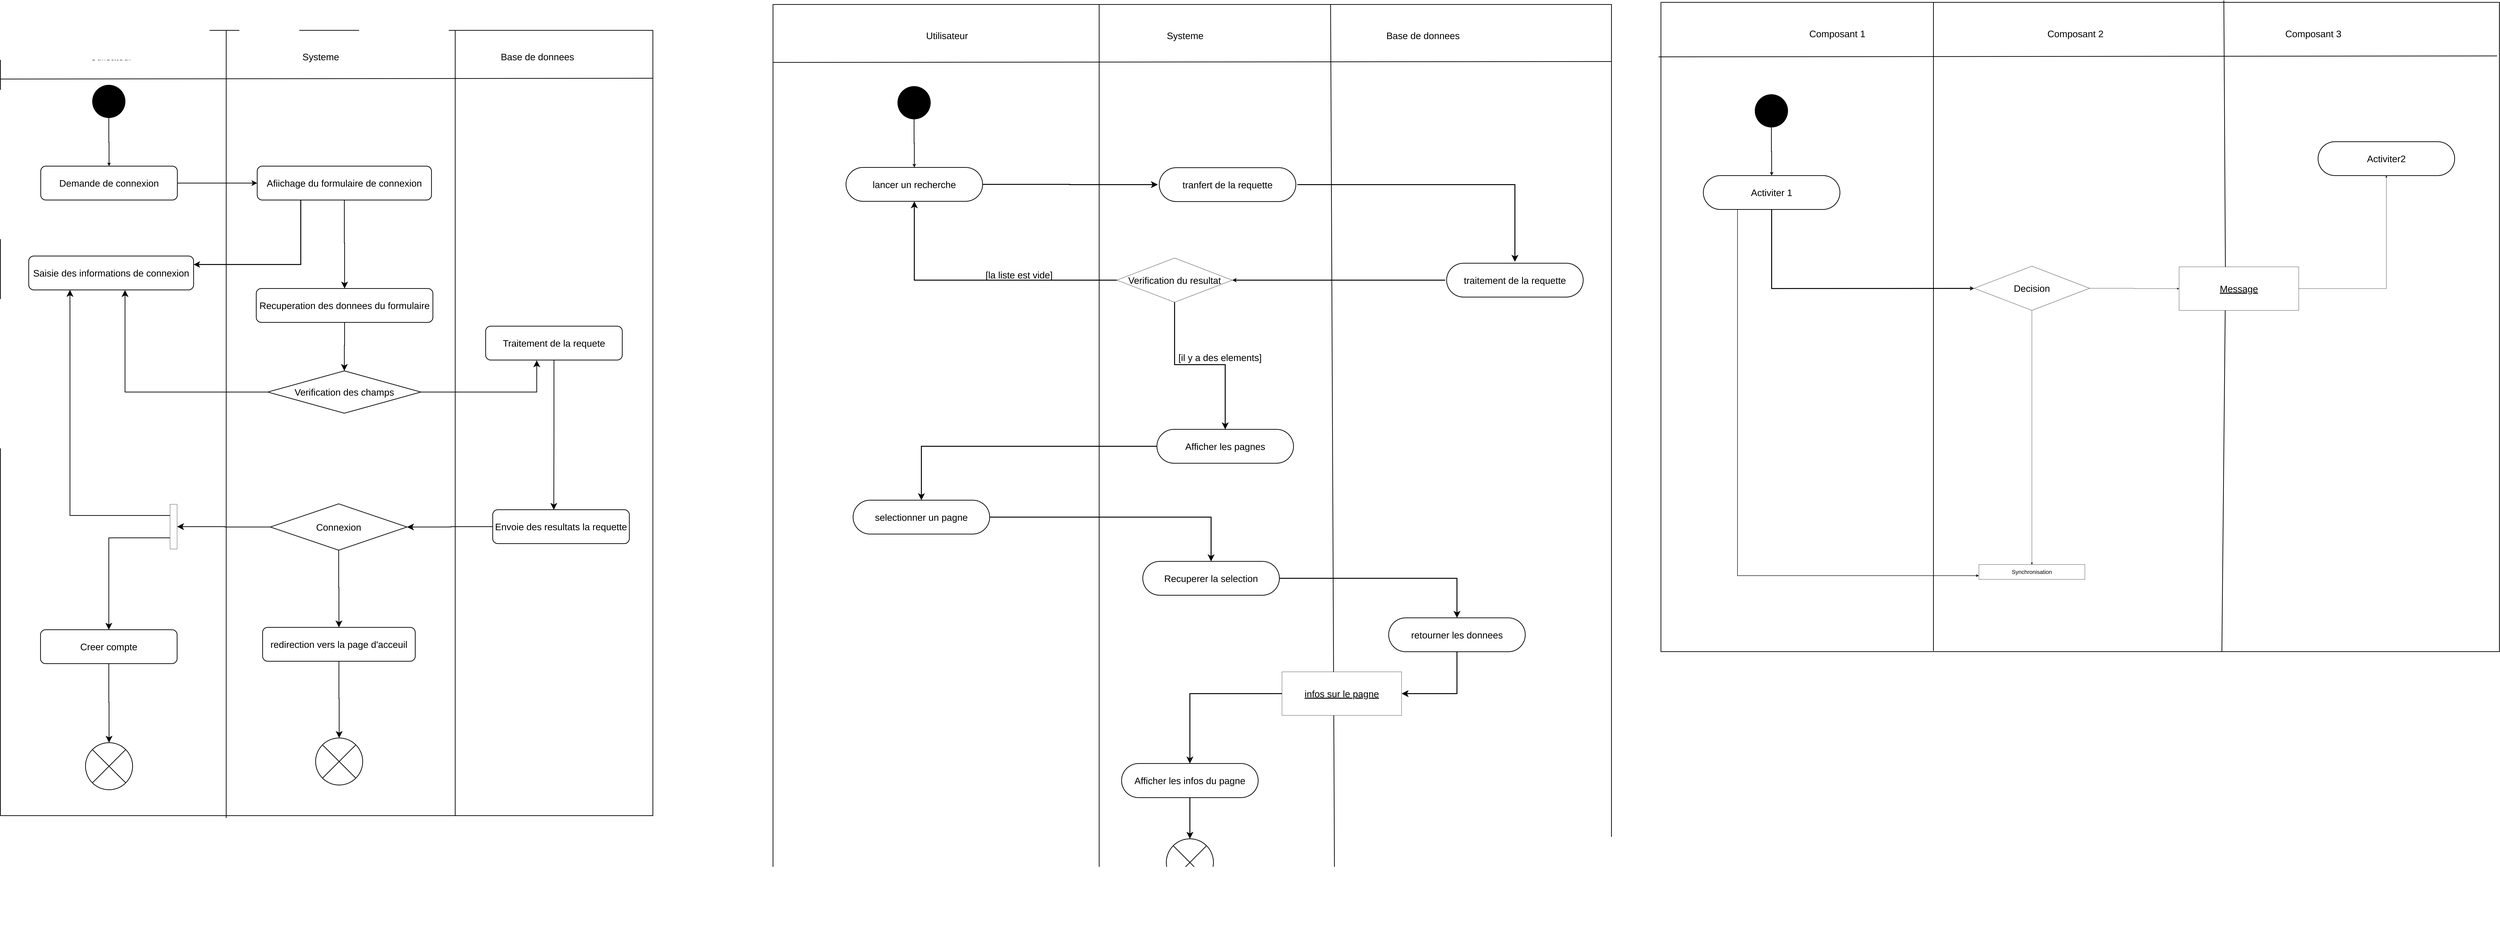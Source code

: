 <mxfile version="21.6.9" type="github">
  <diagram name="Page-1" id="dtMkvV5HG_kAokSsGvkS">
    <mxGraphModel dx="13695" dy="7645" grid="1" gridSize="10" guides="1" tooltips="1" connect="1" arrows="1" fold="1" page="1" pageScale="1" pageWidth="827" pageHeight="1169" math="0" shadow="0">
      <root>
        <mxCell id="0" />
        <mxCell id="1" parent="0" />
        <mxCell id="PqpOmXqPzJoeUcGZdCaw-75" value="" style="rounded=0;whiteSpace=wrap;html=1;strokeWidth=3;" parent="1" vertex="1">
          <mxGeometry x="-360" y="-1160" width="3560" height="3972.5" as="geometry" />
        </mxCell>
        <mxCell id="PqpOmXqPzJoeUcGZdCaw-1" value="" style="rounded=0;whiteSpace=wrap;html=1;strokeWidth=3;" parent="1" vertex="1">
          <mxGeometry x="-3640" y="-1050" width="2770" height="3337" as="geometry" />
        </mxCell>
        <mxCell id="PqpOmXqPzJoeUcGZdCaw-2" value="" style="endArrow=none;html=1;rounded=0;exitX=0;exitY=0.062;exitDx=0;exitDy=0;exitPerimeter=0;strokeWidth=3;entryX=1;entryY=0.061;entryDx=0;entryDy=0;entryPerimeter=0;" parent="1" source="PqpOmXqPzJoeUcGZdCaw-1" target="PqpOmXqPzJoeUcGZdCaw-1" edge="1">
          <mxGeometry width="50" height="50" relative="1" as="geometry">
            <mxPoint x="-3607.66" y="-868.68" as="sourcePoint" />
            <mxPoint x="-1260" y="-869" as="targetPoint" />
          </mxGeometry>
        </mxCell>
        <mxCell id="PqpOmXqPzJoeUcGZdCaw-3" value="" style="endArrow=none;html=1;rounded=0;exitX=0.346;exitY=1.003;exitDx=0;exitDy=0;entryX=0.346;entryY=0;entryDx=0;entryDy=0;strokeWidth=3;exitPerimeter=0;entryPerimeter=0;" parent="1" source="PqpOmXqPzJoeUcGZdCaw-1" target="PqpOmXqPzJoeUcGZdCaw-1" edge="1">
          <mxGeometry width="50" height="50" relative="1" as="geometry">
            <mxPoint x="-2680.0" y="1167" as="sourcePoint" />
            <mxPoint x="-2680.0" y="-1003" as="targetPoint" />
          </mxGeometry>
        </mxCell>
        <mxCell id="PqpOmXqPzJoeUcGZdCaw-4" value="" style="endArrow=none;html=1;rounded=0;exitX=0.697;exitY=1;exitDx=0;exitDy=0;entryX=0.697;entryY=0;entryDx=0;entryDy=0;strokeWidth=3;exitPerimeter=0;entryPerimeter=0;" parent="1" source="PqpOmXqPzJoeUcGZdCaw-1" target="PqpOmXqPzJoeUcGZdCaw-1" edge="1">
          <mxGeometry width="50" height="50" relative="1" as="geometry">
            <mxPoint x="-1710" y="1157" as="sourcePoint" />
            <mxPoint x="-1710" y="-1013" as="targetPoint" />
          </mxGeometry>
        </mxCell>
        <mxCell id="PqpOmXqPzJoeUcGZdCaw-5" value="&lt;font style=&quot;font-size: 40px;&quot;&gt;Utilisateur&lt;/font&gt;" style="text;html=1;strokeColor=none;fillColor=none;align=center;verticalAlign=middle;whiteSpace=wrap;rounded=0;" parent="1" vertex="1">
          <mxGeometry x="-3380" y="-983" width="420" height="90" as="geometry" />
        </mxCell>
        <mxCell id="PqpOmXqPzJoeUcGZdCaw-6" value="&lt;font style=&quot;font-size: 40px;&quot;&gt;Systeme&lt;/font&gt;" style="text;html=1;strokeColor=none;fillColor=none;align=center;verticalAlign=middle;whiteSpace=wrap;rounded=0;" parent="1" vertex="1">
          <mxGeometry x="-2490" y="-983" width="420" height="90" as="geometry" />
        </mxCell>
        <mxCell id="PqpOmXqPzJoeUcGZdCaw-7" value="&lt;font style=&quot;font-size: 40px;&quot;&gt;Base de donnees&lt;/font&gt;" style="text;html=1;strokeColor=none;fillColor=none;align=center;verticalAlign=middle;whiteSpace=wrap;rounded=0;" parent="1" vertex="1">
          <mxGeometry x="-1570" y="-983" width="420" height="90" as="geometry" />
        </mxCell>
        <mxCell id="PqpOmXqPzJoeUcGZdCaw-23" style="edgeStyle=orthogonalEdgeStyle;rounded=0;orthogonalLoop=1;jettySize=auto;html=1;exitX=0.5;exitY=1;exitDx=0;exitDy=0;entryX=0.5;entryY=0;entryDx=0;entryDy=0;strokeWidth=3;" parent="1" source="PqpOmXqPzJoeUcGZdCaw-8" target="PqpOmXqPzJoeUcGZdCaw-9" edge="1">
          <mxGeometry relative="1" as="geometry" />
        </mxCell>
        <mxCell id="PqpOmXqPzJoeUcGZdCaw-8" value="" style="ellipse;fillColor=strokeColor;html=1;" parent="1" vertex="1">
          <mxGeometry x="-3250" y="-818" width="140" height="140" as="geometry" />
        </mxCell>
        <mxCell id="PqpOmXqPzJoeUcGZdCaw-24" style="edgeStyle=orthogonalEdgeStyle;rounded=0;orthogonalLoop=1;jettySize=auto;html=1;exitX=1;exitY=0.5;exitDx=0;exitDy=0;strokeWidth=3;endSize=15;targetPerimeterSpacing=0;startSize=14;" parent="1" source="PqpOmXqPzJoeUcGZdCaw-9" target="PqpOmXqPzJoeUcGZdCaw-10" edge="1">
          <mxGeometry relative="1" as="geometry" />
        </mxCell>
        <mxCell id="PqpOmXqPzJoeUcGZdCaw-9" value="&lt;font style=&quot;font-size: 40px;&quot;&gt;Demande de connexion&lt;/font&gt;" style="rounded=1;whiteSpace=wrap;html=1;strokeWidth=3;" parent="1" vertex="1">
          <mxGeometry x="-3469" y="-473" width="580" height="144" as="geometry" />
        </mxCell>
        <mxCell id="PqpOmXqPzJoeUcGZdCaw-25" style="edgeStyle=orthogonalEdgeStyle;rounded=0;orthogonalLoop=1;jettySize=auto;html=1;exitX=0.25;exitY=1;exitDx=0;exitDy=0;entryX=1;entryY=0.25;entryDx=0;entryDy=0;strokeWidth=4;endSize=15;" parent="1" source="PqpOmXqPzJoeUcGZdCaw-10" target="PqpOmXqPzJoeUcGZdCaw-11" edge="1">
          <mxGeometry relative="1" as="geometry" />
        </mxCell>
        <mxCell id="PqpOmXqPzJoeUcGZdCaw-26" style="edgeStyle=orthogonalEdgeStyle;rounded=0;orthogonalLoop=1;jettySize=auto;html=1;exitX=0.5;exitY=1;exitDx=0;exitDy=0;entryX=0.5;entryY=0;entryDx=0;entryDy=0;strokeWidth=3;endSize=20;" parent="1" source="PqpOmXqPzJoeUcGZdCaw-10" target="PqpOmXqPzJoeUcGZdCaw-12" edge="1">
          <mxGeometry relative="1" as="geometry" />
        </mxCell>
        <mxCell id="PqpOmXqPzJoeUcGZdCaw-10" value="&lt;font style=&quot;font-size: 40px;&quot;&gt;Afiichage du formulaire de connexion&lt;/font&gt;" style="rounded=1;whiteSpace=wrap;html=1;strokeWidth=3;" parent="1" vertex="1">
          <mxGeometry x="-2550" y="-473" width="740" height="144" as="geometry" />
        </mxCell>
        <mxCell id="PqpOmXqPzJoeUcGZdCaw-11" value="&lt;font style=&quot;font-size: 40px;&quot;&gt;Saisie des informations de connexion&lt;/font&gt;" style="rounded=1;whiteSpace=wrap;html=1;strokeWidth=3;" parent="1" vertex="1">
          <mxGeometry x="-3520" y="-91" width="700" height="144" as="geometry" />
        </mxCell>
        <mxCell id="PqpOmXqPzJoeUcGZdCaw-27" style="edgeStyle=orthogonalEdgeStyle;rounded=0;orthogonalLoop=1;jettySize=auto;html=1;exitX=0.5;exitY=1;exitDx=0;exitDy=0;strokeWidth=3;endSize=20;" parent="1" source="PqpOmXqPzJoeUcGZdCaw-12" target="PqpOmXqPzJoeUcGZdCaw-14" edge="1">
          <mxGeometry relative="1" as="geometry" />
        </mxCell>
        <mxCell id="PqpOmXqPzJoeUcGZdCaw-12" value="&lt;font style=&quot;font-size: 40px;&quot;&gt;Recuperation des donnees du formulaire&lt;/font&gt;" style="rounded=1;whiteSpace=wrap;html=1;strokeWidth=3;" parent="1" vertex="1">
          <mxGeometry x="-2554" y="47" width="750" height="144" as="geometry" />
        </mxCell>
        <mxCell id="PqpOmXqPzJoeUcGZdCaw-29" style="edgeStyle=orthogonalEdgeStyle;rounded=0;orthogonalLoop=1;jettySize=auto;html=1;exitX=0.5;exitY=1;exitDx=0;exitDy=0;entryX=0.447;entryY=0.004;entryDx=0;entryDy=0;entryPerimeter=0;strokeWidth=3;endSize=20;" parent="1" source="PqpOmXqPzJoeUcGZdCaw-13" target="PqpOmXqPzJoeUcGZdCaw-17" edge="1">
          <mxGeometry relative="1" as="geometry" />
        </mxCell>
        <mxCell id="PqpOmXqPzJoeUcGZdCaw-13" value="&lt;font style=&quot;font-size: 40px;&quot;&gt;Traitement de la requete&lt;/font&gt;" style="rounded=1;whiteSpace=wrap;html=1;strokeWidth=3;" parent="1" vertex="1">
          <mxGeometry x="-1580" y="207" width="580" height="144" as="geometry" />
        </mxCell>
        <mxCell id="PqpOmXqPzJoeUcGZdCaw-28" style="edgeStyle=orthogonalEdgeStyle;rounded=0;orthogonalLoop=1;jettySize=auto;html=1;exitX=1;exitY=0.5;exitDx=0;exitDy=0;entryX=0.374;entryY=1.009;entryDx=0;entryDy=0;entryPerimeter=0;strokeWidth=3;endSize=20;" parent="1" source="PqpOmXqPzJoeUcGZdCaw-14" target="PqpOmXqPzJoeUcGZdCaw-13" edge="1">
          <mxGeometry relative="1" as="geometry" />
        </mxCell>
        <mxCell id="PqpOmXqPzJoeUcGZdCaw-33" style="edgeStyle=orthogonalEdgeStyle;rounded=0;orthogonalLoop=1;jettySize=auto;html=1;exitX=0;exitY=0.5;exitDx=0;exitDy=0;entryX=0.584;entryY=1.005;entryDx=0;entryDy=0;entryPerimeter=0;strokeWidth=3;endSize=20;" parent="1" source="PqpOmXqPzJoeUcGZdCaw-14" target="PqpOmXqPzJoeUcGZdCaw-11" edge="1">
          <mxGeometry relative="1" as="geometry" />
        </mxCell>
        <mxCell id="PqpOmXqPzJoeUcGZdCaw-14" value="&lt;font style=&quot;font-size: 40px;&quot;&gt;Verification des champs&lt;br&gt;&lt;/font&gt;" style="rhombus;whiteSpace=wrap;html=1;strokeWidth=3;" parent="1" vertex="1">
          <mxGeometry x="-2505" y="397" width="650" height="180" as="geometry" />
        </mxCell>
        <mxCell id="PqpOmXqPzJoeUcGZdCaw-30" style="edgeStyle=orthogonalEdgeStyle;rounded=0;orthogonalLoop=1;jettySize=auto;html=1;exitX=0;exitY=0.5;exitDx=0;exitDy=0;entryX=1;entryY=0.5;entryDx=0;entryDy=0;strokeWidth=3;endSize=20;" parent="1" source="PqpOmXqPzJoeUcGZdCaw-17" target="PqpOmXqPzJoeUcGZdCaw-18" edge="1">
          <mxGeometry relative="1" as="geometry" />
        </mxCell>
        <mxCell id="PqpOmXqPzJoeUcGZdCaw-17" value="&lt;font style=&quot;font-size: 40px;&quot;&gt;Envoie des resultats la requette&lt;/font&gt;" style="rounded=1;whiteSpace=wrap;html=1;strokeWidth=3;" parent="1" vertex="1">
          <mxGeometry x="-1550" y="987" width="580" height="144" as="geometry" />
        </mxCell>
        <mxCell id="PqpOmXqPzJoeUcGZdCaw-32" style="edgeStyle=orthogonalEdgeStyle;rounded=0;orthogonalLoop=1;jettySize=auto;html=1;exitX=0.5;exitY=1;exitDx=0;exitDy=0;strokeWidth=3;endSize=20;" parent="1" source="PqpOmXqPzJoeUcGZdCaw-18" target="PqpOmXqPzJoeUcGZdCaw-19" edge="1">
          <mxGeometry relative="1" as="geometry" />
        </mxCell>
        <mxCell id="PqpOmXqPzJoeUcGZdCaw-34" style="edgeStyle=orthogonalEdgeStyle;rounded=0;orthogonalLoop=1;jettySize=auto;html=1;exitX=0;exitY=0.5;exitDx=0;exitDy=0;entryX=0.5;entryY=0;entryDx=0;entryDy=0;strokeWidth=3;endSize=20;" parent="1" source="PqpOmXqPzJoeUcGZdCaw-18" target="PqpOmXqPzJoeUcGZdCaw-22" edge="1">
          <mxGeometry relative="1" as="geometry" />
        </mxCell>
        <mxCell id="PqpOmXqPzJoeUcGZdCaw-18" value="&lt;font style=&quot;font-size: 40px;&quot;&gt;Connexion&lt;/font&gt;" style="rhombus;whiteSpace=wrap;html=1;strokeWidth=3;" parent="1" vertex="1">
          <mxGeometry x="-2494" y="962" width="580" height="197" as="geometry" />
        </mxCell>
        <mxCell id="PqpOmXqPzJoeUcGZdCaw-40" style="edgeStyle=orthogonalEdgeStyle;rounded=0;orthogonalLoop=1;jettySize=auto;html=1;exitX=0.5;exitY=1;exitDx=0;exitDy=0;entryX=0.5;entryY=0;entryDx=0;entryDy=0;strokeWidth=3;endSize=20;" parent="1" source="PqpOmXqPzJoeUcGZdCaw-19" target="PqpOmXqPzJoeUcGZdCaw-37" edge="1">
          <mxGeometry relative="1" as="geometry" />
        </mxCell>
        <mxCell id="PqpOmXqPzJoeUcGZdCaw-19" value="&lt;span style=&quot;font-size: 40px;&quot;&gt;redirection vers la page d&#39;acceuil&lt;/span&gt;" style="rounded=1;whiteSpace=wrap;html=1;strokeWidth=3;" parent="1" vertex="1">
          <mxGeometry x="-2527" y="1487" width="648" height="144" as="geometry" />
        </mxCell>
        <mxCell id="PqpOmXqPzJoeUcGZdCaw-39" style="edgeStyle=orthogonalEdgeStyle;rounded=0;orthogonalLoop=1;jettySize=auto;html=1;exitX=0.5;exitY=1;exitDx=0;exitDy=0;entryX=0.5;entryY=0;entryDx=0;entryDy=0;strokeWidth=3;endSize=20;" parent="1" source="PqpOmXqPzJoeUcGZdCaw-20" target="PqpOmXqPzJoeUcGZdCaw-38" edge="1">
          <mxGeometry relative="1" as="geometry" />
        </mxCell>
        <mxCell id="PqpOmXqPzJoeUcGZdCaw-20" value="&lt;font style=&quot;font-size: 40px;&quot;&gt;Creer compte&lt;br&gt;&lt;/font&gt;" style="rounded=1;whiteSpace=wrap;html=1;strokeWidth=3;" parent="1" vertex="1">
          <mxGeometry x="-3470" y="1497" width="580" height="144" as="geometry" />
        </mxCell>
        <mxCell id="PqpOmXqPzJoeUcGZdCaw-35" style="edgeStyle=orthogonalEdgeStyle;rounded=0;orthogonalLoop=1;jettySize=auto;html=1;exitX=0.75;exitY=1;exitDx=0;exitDy=0;strokeWidth=3;endSize=20;" parent="1" source="PqpOmXqPzJoeUcGZdCaw-22" target="PqpOmXqPzJoeUcGZdCaw-20" edge="1">
          <mxGeometry relative="1" as="geometry" />
        </mxCell>
        <mxCell id="PqpOmXqPzJoeUcGZdCaw-36" style="edgeStyle=orthogonalEdgeStyle;rounded=0;orthogonalLoop=1;jettySize=auto;html=1;exitX=0.25;exitY=1;exitDx=0;exitDy=0;entryX=0.25;entryY=1;entryDx=0;entryDy=0;strokeWidth=3;endSize=20;" parent="1" source="PqpOmXqPzJoeUcGZdCaw-22" target="PqpOmXqPzJoeUcGZdCaw-11" edge="1">
          <mxGeometry relative="1" as="geometry" />
        </mxCell>
        <mxCell id="PqpOmXqPzJoeUcGZdCaw-22" value="" style="rounded=0;whiteSpace=wrap;html=1;rotation=90;" parent="1" vertex="1">
          <mxGeometry x="-3000" y="1044" width="190" height="30" as="geometry" />
        </mxCell>
        <mxCell id="PqpOmXqPzJoeUcGZdCaw-37" value="" style="shape=sumEllipse;perimeter=ellipsePerimeter;html=1;backgroundOutline=1;strokeWidth=3;" parent="1" vertex="1">
          <mxGeometry x="-2302" y="1957" width="200" height="200" as="geometry" />
        </mxCell>
        <mxCell id="PqpOmXqPzJoeUcGZdCaw-38" value="" style="shape=sumEllipse;perimeter=ellipsePerimeter;html=1;backgroundOutline=1;strokeWidth=3;" parent="1" vertex="1">
          <mxGeometry x="-3279" y="1977" width="200" height="200" as="geometry" />
        </mxCell>
        <mxCell id="PqpOmXqPzJoeUcGZdCaw-42" value="" style="endArrow=none;html=1;rounded=0;exitX=0;exitY=0.062;exitDx=0;exitDy=0;exitPerimeter=0;strokeWidth=3;entryX=1;entryY=0.061;entryDx=0;entryDy=0;entryPerimeter=0;" parent="1" source="PqpOmXqPzJoeUcGZdCaw-75" target="PqpOmXqPzJoeUcGZdCaw-75" edge="1">
          <mxGeometry width="50" height="50" relative="1" as="geometry">
            <mxPoint x="138.34" y="-874.68" as="sourcePoint" />
            <mxPoint x="2486" y="-875" as="targetPoint" />
          </mxGeometry>
        </mxCell>
        <mxCell id="PqpOmXqPzJoeUcGZdCaw-43" value="&lt;font style=&quot;font-size: 40px;&quot;&gt;Utilisateur&lt;/font&gt;" style="text;html=1;strokeColor=none;fillColor=none;align=center;verticalAlign=middle;whiteSpace=wrap;rounded=0;" parent="1" vertex="1">
          <mxGeometry x="169" y="-1073.5" width="420" height="90" as="geometry" />
        </mxCell>
        <mxCell id="PqpOmXqPzJoeUcGZdCaw-44" value="&lt;font style=&quot;font-size: 40px;&quot;&gt;Systeme&lt;/font&gt;" style="text;html=1;strokeColor=none;fillColor=none;align=center;verticalAlign=middle;whiteSpace=wrap;rounded=0;" parent="1" vertex="1">
          <mxGeometry x="1180" y="-1073.5" width="420" height="90" as="geometry" />
        </mxCell>
        <mxCell id="PqpOmXqPzJoeUcGZdCaw-45" value="&lt;font style=&quot;font-size: 40px;&quot;&gt;Base de donnees&lt;/font&gt;" style="text;html=1;strokeColor=none;fillColor=none;align=center;verticalAlign=middle;whiteSpace=wrap;rounded=0;" parent="1" vertex="1">
          <mxGeometry x="2190" y="-1073.5" width="420" height="90" as="geometry" />
        </mxCell>
        <mxCell id="PqpOmXqPzJoeUcGZdCaw-46" style="edgeStyle=orthogonalEdgeStyle;rounded=0;orthogonalLoop=1;jettySize=auto;html=1;exitX=0.5;exitY=1;exitDx=0;exitDy=0;entryX=0.5;entryY=0;entryDx=0;entryDy=0;strokeWidth=3;" parent="1" source="PqpOmXqPzJoeUcGZdCaw-47" target="PqpOmXqPzJoeUcGZdCaw-49" edge="1">
          <mxGeometry relative="1" as="geometry" />
        </mxCell>
        <mxCell id="PqpOmXqPzJoeUcGZdCaw-47" value="" style="ellipse;fillColor=strokeColor;html=1;" parent="1" vertex="1">
          <mxGeometry x="169" y="-812.5" width="140" height="140" as="geometry" />
        </mxCell>
        <mxCell id="PqpOmXqPzJoeUcGZdCaw-114" style="edgeStyle=orthogonalEdgeStyle;rounded=0;orthogonalLoop=1;jettySize=auto;html=1;exitX=1;exitY=0.5;exitDx=0;exitDy=0;entryX=0;entryY=0.5;entryDx=0;entryDy=0;strokeWidth=4;endSize=17;" parent="1" source="PqpOmXqPzJoeUcGZdCaw-49" target="PqpOmXqPzJoeUcGZdCaw-78" edge="1">
          <mxGeometry relative="1" as="geometry" />
        </mxCell>
        <mxCell id="PqpOmXqPzJoeUcGZdCaw-49" value="&lt;font style=&quot;font-size: 40px;&quot;&gt;lancer un recherche&lt;/font&gt;" style="rounded=1;whiteSpace=wrap;html=1;strokeWidth=3;arcSize=50;" parent="1" vertex="1">
          <mxGeometry x="-50" y="-467.5" width="580" height="144" as="geometry" />
        </mxCell>
        <mxCell id="PqpOmXqPzJoeUcGZdCaw-110" style="edgeStyle=orthogonalEdgeStyle;rounded=0;orthogonalLoop=1;jettySize=auto;html=1;exitX=0.5;exitY=1;exitDx=0;exitDy=0;entryX=1;entryY=0.5;entryDx=0;entryDy=0;strokeWidth=4;endSize=17;" parent="1" source="PqpOmXqPzJoeUcGZdCaw-62" target="PqpOmXqPzJoeUcGZdCaw-112" edge="1">
          <mxGeometry relative="1" as="geometry" />
        </mxCell>
        <mxCell id="PqpOmXqPzJoeUcGZdCaw-62" value="&lt;span style=&quot;font-size: 40px;&quot;&gt;retourner les donnees&lt;/span&gt;" style="rounded=1;whiteSpace=wrap;html=1;strokeWidth=3;arcSize=50;" parent="1" vertex="1">
          <mxGeometry x="2254" y="1446.5" width="580" height="144" as="geometry" />
        </mxCell>
        <mxCell id="PqpOmXqPzJoeUcGZdCaw-72" value="" style="rounded=0;whiteSpace=wrap;html=1;rotation=90;" parent="1" vertex="1">
          <mxGeometry x="3700" y="1336.5" width="190" height="30" as="geometry" />
        </mxCell>
        <mxCell id="PqpOmXqPzJoeUcGZdCaw-73" value="" style="shape=sumEllipse;perimeter=ellipsePerimeter;html=1;backgroundOutline=1;strokeWidth=3;" parent="1" vertex="1">
          <mxGeometry x="1310" y="2385.5" width="200" height="201" as="geometry" />
        </mxCell>
        <mxCell id="PqpOmXqPzJoeUcGZdCaw-76" value="" style="endArrow=none;html=1;rounded=0;exitX=0.389;exitY=1.004;exitDx=0;exitDy=0;entryX=0.389;entryY=0;entryDx=0;entryDy=0;strokeWidth=3;exitPerimeter=0;entryPerimeter=0;" parent="1" source="PqpOmXqPzJoeUcGZdCaw-75" target="PqpOmXqPzJoeUcGZdCaw-75" edge="1">
          <mxGeometry width="50" height="50" relative="1" as="geometry">
            <mxPoint x="1029.58" y="2289.99" as="sourcePoint" />
            <mxPoint x="1029.58" y="-1057.01" as="targetPoint" />
          </mxGeometry>
        </mxCell>
        <mxCell id="PqpOmXqPzJoeUcGZdCaw-77" value="" style="endArrow=none;html=1;rounded=0;exitX=0.67;exitY=1.002;exitDx=0;exitDy=0;entryX=0.665;entryY=0;entryDx=0;entryDy=0;strokeWidth=3;exitPerimeter=0;entryPerimeter=0;" parent="1" source="PqpOmXqPzJoeUcGZdCaw-75" target="PqpOmXqPzJoeUcGZdCaw-75" edge="1">
          <mxGeometry width="50" height="50" relative="1" as="geometry">
            <mxPoint x="2010.31" y="2293.5" as="sourcePoint" />
            <mxPoint x="2010.31" y="-1043.5" as="targetPoint" />
          </mxGeometry>
        </mxCell>
        <mxCell id="PqpOmXqPzJoeUcGZdCaw-115" style="edgeStyle=orthogonalEdgeStyle;rounded=0;orthogonalLoop=1;jettySize=auto;html=1;exitX=1;exitY=0.5;exitDx=0;exitDy=0;strokeWidth=4;endSize=17;" parent="1" source="PqpOmXqPzJoeUcGZdCaw-78" target="PqpOmXqPzJoeUcGZdCaw-96" edge="1">
          <mxGeometry relative="1" as="geometry" />
        </mxCell>
        <mxCell id="PqpOmXqPzJoeUcGZdCaw-78" value="&lt;span style=&quot;font-size: 40px;&quot;&gt;tranfert de la requette&lt;/span&gt;" style="rounded=1;whiteSpace=wrap;html=1;strokeWidth=3;perimeterSpacing=6;arcSize=50;" parent="1" vertex="1">
          <mxGeometry x="1280" y="-466.5" width="580" height="144" as="geometry" />
        </mxCell>
        <mxCell id="PqpOmXqPzJoeUcGZdCaw-106" style="edgeStyle=orthogonalEdgeStyle;rounded=0;orthogonalLoop=1;jettySize=auto;html=1;exitX=0;exitY=0.5;exitDx=0;exitDy=0;entryX=0.5;entryY=0;entryDx=0;entryDy=0;strokeWidth=4;endSize=17;" parent="1" source="PqpOmXqPzJoeUcGZdCaw-86" target="PqpOmXqPzJoeUcGZdCaw-92" edge="1">
          <mxGeometry relative="1" as="geometry" />
        </mxCell>
        <mxCell id="PqpOmXqPzJoeUcGZdCaw-86" value="&lt;span style=&quot;font-size: 40px;&quot;&gt;Afficher les pagnes&lt;/span&gt;" style="rounded=1;whiteSpace=wrap;html=1;strokeWidth=3;arcSize=50;" parent="1" vertex="1">
          <mxGeometry x="1270" y="645.5" width="580" height="144" as="geometry" />
        </mxCell>
        <mxCell id="PqpOmXqPzJoeUcGZdCaw-90" value="&lt;span style=&quot;font-size: 40px;&quot;&gt;[la liste est vide]&lt;/span&gt;" style="text;html=1;strokeColor=none;fillColor=none;align=center;verticalAlign=middle;whiteSpace=wrap;rounded=0;" parent="1" vertex="1">
          <mxGeometry x="500" y="-26.5" width="370" height="30" as="geometry" />
        </mxCell>
        <mxCell id="PqpOmXqPzJoeUcGZdCaw-107" style="edgeStyle=orthogonalEdgeStyle;rounded=0;orthogonalLoop=1;jettySize=auto;html=1;exitX=1;exitY=0.5;exitDx=0;exitDy=0;strokeWidth=4;endSize=17;" parent="1" source="PqpOmXqPzJoeUcGZdCaw-92" target="PqpOmXqPzJoeUcGZdCaw-95" edge="1">
          <mxGeometry relative="1" as="geometry" />
        </mxCell>
        <mxCell id="PqpOmXqPzJoeUcGZdCaw-92" value="&lt;span style=&quot;font-size: 40px;&quot;&gt;selectionner un pagne&lt;/span&gt;" style="rounded=1;whiteSpace=wrap;html=1;strokeWidth=3;arcSize=50;" parent="1" vertex="1">
          <mxGeometry x="-20" y="946.5" width="580" height="144" as="geometry" />
        </mxCell>
        <mxCell id="PqpOmXqPzJoeUcGZdCaw-108" style="edgeStyle=orthogonalEdgeStyle;rounded=0;orthogonalLoop=1;jettySize=auto;html=1;exitX=1;exitY=0.5;exitDx=0;exitDy=0;strokeWidth=4;endSize=17;" parent="1" source="PqpOmXqPzJoeUcGZdCaw-95" target="PqpOmXqPzJoeUcGZdCaw-62" edge="1">
          <mxGeometry relative="1" as="geometry" />
        </mxCell>
        <mxCell id="PqpOmXqPzJoeUcGZdCaw-95" value="&lt;span style=&quot;font-size: 40px;&quot;&gt;Recuperer la selection&lt;/span&gt;" style="rounded=1;whiteSpace=wrap;html=1;strokeWidth=3;arcSize=50;" parent="1" vertex="1">
          <mxGeometry x="1210" y="1206.5" width="580" height="144" as="geometry" />
        </mxCell>
        <mxCell id="R3VIAswBwC66b6_Lx3bq-24" style="edgeStyle=orthogonalEdgeStyle;rounded=0;orthogonalLoop=1;jettySize=auto;html=1;exitX=0;exitY=0.5;exitDx=0;exitDy=0;entryX=1;entryY=0.5;entryDx=0;entryDy=0;strokeWidth=4;" edge="1" parent="1" source="PqpOmXqPzJoeUcGZdCaw-96" target="PqpOmXqPzJoeUcGZdCaw-99">
          <mxGeometry relative="1" as="geometry" />
        </mxCell>
        <mxCell id="PqpOmXqPzJoeUcGZdCaw-96" value="&lt;span style=&quot;font-size: 40px;&quot;&gt;traitement de la requette&lt;/span&gt;" style="rounded=1;whiteSpace=wrap;html=1;strokeWidth=3;perimeterSpacing=6;arcSize=50;" parent="1" vertex="1">
          <mxGeometry x="2500" y="-60.5" width="580" height="144" as="geometry" />
        </mxCell>
        <mxCell id="PqpOmXqPzJoeUcGZdCaw-101" style="edgeStyle=orthogonalEdgeStyle;rounded=0;orthogonalLoop=1;jettySize=auto;html=1;exitX=0;exitY=0.5;exitDx=0;exitDy=0;entryX=0.5;entryY=1;entryDx=0;entryDy=0;strokeWidth=4;endSize=17;" parent="1" source="PqpOmXqPzJoeUcGZdCaw-99" target="PqpOmXqPzJoeUcGZdCaw-49" edge="1">
          <mxGeometry relative="1" as="geometry" />
        </mxCell>
        <mxCell id="PqpOmXqPzJoeUcGZdCaw-102" style="edgeStyle=orthogonalEdgeStyle;rounded=0;orthogonalLoop=1;jettySize=auto;html=1;exitX=0.5;exitY=1;exitDx=0;exitDy=0;strokeWidth=4;endSize=17;" parent="1" source="PqpOmXqPzJoeUcGZdCaw-99" target="PqpOmXqPzJoeUcGZdCaw-86" edge="1">
          <mxGeometry relative="1" as="geometry" />
        </mxCell>
        <mxCell id="PqpOmXqPzJoeUcGZdCaw-99" value="&lt;font style=&quot;font-size: 40px;&quot;&gt;Verification du resultat&lt;/font&gt;" style="rhombus;whiteSpace=wrap;html=1;" parent="1" vertex="1">
          <mxGeometry x="1100" y="-82.5" width="490" height="188" as="geometry" />
        </mxCell>
        <mxCell id="PqpOmXqPzJoeUcGZdCaw-103" value="&lt;span style=&quot;font-size: 40px;&quot;&gt;[il y a des elements]&lt;/span&gt;" style="text;html=1;strokeColor=none;fillColor=none;align=center;verticalAlign=middle;whiteSpace=wrap;rounded=0;" parent="1" vertex="1">
          <mxGeometry x="1353" y="324.5" width="370" height="30" as="geometry" />
        </mxCell>
        <mxCell id="PqpOmXqPzJoeUcGZdCaw-111" style="edgeStyle=orthogonalEdgeStyle;rounded=0;orthogonalLoop=1;jettySize=auto;html=1;exitX=0.5;exitY=1;exitDx=0;exitDy=0;entryX=0.5;entryY=0;entryDx=0;entryDy=0;strokeWidth=4;endSize=17;" parent="1" source="PqpOmXqPzJoeUcGZdCaw-109" target="PqpOmXqPzJoeUcGZdCaw-73" edge="1">
          <mxGeometry relative="1" as="geometry" />
        </mxCell>
        <mxCell id="PqpOmXqPzJoeUcGZdCaw-109" value="&lt;font style=&quot;font-size: 40px;&quot;&gt;Afficher les infos du pagne&lt;/font&gt;" style="rounded=1;whiteSpace=wrap;html=1;strokeWidth=3;arcSize=50;" parent="1" vertex="1">
          <mxGeometry x="1120" y="2065.5" width="580" height="145" as="geometry" />
        </mxCell>
        <mxCell id="PqpOmXqPzJoeUcGZdCaw-113" style="edgeStyle=orthogonalEdgeStyle;rounded=0;orthogonalLoop=1;jettySize=auto;html=1;exitX=0;exitY=0.5;exitDx=0;exitDy=0;entryX=0.5;entryY=0;entryDx=0;entryDy=0;strokeWidth=4;endSize=17;" parent="1" source="PqpOmXqPzJoeUcGZdCaw-112" target="PqpOmXqPzJoeUcGZdCaw-109" edge="1">
          <mxGeometry relative="1" as="geometry" />
        </mxCell>
        <mxCell id="PqpOmXqPzJoeUcGZdCaw-112" value="&lt;span style=&quot;font-size: 40px;&quot;&gt;&lt;u&gt;infos sur le pagne&lt;/u&gt;&lt;/span&gt;" style="rounded=0;whiteSpace=wrap;html=1;" parent="1" vertex="1">
          <mxGeometry x="1801" y="1676" width="508" height="185" as="geometry" />
        </mxCell>
        <mxCell id="R3VIAswBwC66b6_Lx3bq-1" value="" style="rounded=0;whiteSpace=wrap;html=1;strokeWidth=3;" vertex="1" parent="1">
          <mxGeometry x="3410" y="-1169" width="3560" height="2759" as="geometry" />
        </mxCell>
        <mxCell id="R3VIAswBwC66b6_Lx3bq-2" value="&lt;font style=&quot;font-size: 40px;&quot;&gt;Composant 1&lt;/font&gt;" style="text;html=1;strokeColor=none;fillColor=none;align=center;verticalAlign=middle;whiteSpace=wrap;rounded=0;" vertex="1" parent="1">
          <mxGeometry x="3949" y="-1081.44" width="420" height="90" as="geometry" />
        </mxCell>
        <mxCell id="R3VIAswBwC66b6_Lx3bq-3" value="&lt;font style=&quot;font-size: 40px;&quot;&gt;Composant 2&lt;br&gt;&lt;/font&gt;" style="text;html=1;strokeColor=none;fillColor=none;align=center;verticalAlign=middle;whiteSpace=wrap;rounded=0;" vertex="1" parent="1">
          <mxGeometry x="4960" y="-1081.44" width="420" height="90" as="geometry" />
        </mxCell>
        <mxCell id="R3VIAswBwC66b6_Lx3bq-4" value="&lt;font style=&quot;font-size: 40px;&quot;&gt;Composant 3&lt;/font&gt;" style="text;html=1;strokeColor=none;fillColor=none;align=center;verticalAlign=middle;whiteSpace=wrap;rounded=0;" vertex="1" parent="1">
          <mxGeometry x="5970" y="-1081.44" width="420" height="90" as="geometry" />
        </mxCell>
        <mxCell id="R3VIAswBwC66b6_Lx3bq-5" value="" style="endArrow=none;html=1;rounded=0;exitX=0.389;exitY=1.004;exitDx=0;exitDy=0;entryX=0.389;entryY=0;entryDx=0;entryDy=0;strokeWidth=3;exitPerimeter=0;entryPerimeter=0;" edge="1" source="PqpOmXqPzJoeUcGZdCaw-97" parent="1">
          <mxGeometry width="50" height="50" relative="1" as="geometry">
            <mxPoint x="5800" y="2811.45" as="sourcePoint" />
            <mxPoint x="5800" y="-1176.94" as="targetPoint" />
          </mxGeometry>
        </mxCell>
        <mxCell id="R3VIAswBwC66b6_Lx3bq-7" value="" style="endArrow=none;html=1;rounded=0;exitX=0;exitY=0.062;exitDx=0;exitDy=0;exitPerimeter=0;strokeWidth=3;entryX=1;entryY=0.061;entryDx=0;entryDy=0;entryPerimeter=0;" edge="1" parent="1">
          <mxGeometry width="50" height="50" relative="1" as="geometry">
            <mxPoint x="3400" y="-937.365" as="sourcePoint" />
            <mxPoint x="6960" y="-941.337" as="targetPoint" />
          </mxGeometry>
        </mxCell>
        <mxCell id="R3VIAswBwC66b6_Lx3bq-8" value="" style="endArrow=none;html=1;rounded=0;entryX=0.325;entryY=0;entryDx=0;entryDy=0;strokeWidth=3;entryPerimeter=0;exitX=0.325;exitY=0.999;exitDx=0;exitDy=0;exitPerimeter=0;" edge="1" parent="1" source="R3VIAswBwC66b6_Lx3bq-1" target="R3VIAswBwC66b6_Lx3bq-1">
          <mxGeometry width="50" height="50" relative="1" as="geometry">
            <mxPoint x="4567" y="1610" as="sourcePoint" />
            <mxPoint x="4570" y="-1160" as="targetPoint" />
          </mxGeometry>
        </mxCell>
        <mxCell id="R3VIAswBwC66b6_Lx3bq-9" style="edgeStyle=orthogonalEdgeStyle;rounded=0;orthogonalLoop=1;jettySize=auto;html=1;exitX=0.5;exitY=1;exitDx=0;exitDy=0;entryX=0.5;entryY=0;entryDx=0;entryDy=0;strokeWidth=3;" edge="1" parent="1" source="R3VIAswBwC66b6_Lx3bq-10" target="R3VIAswBwC66b6_Lx3bq-11">
          <mxGeometry relative="1" as="geometry" />
        </mxCell>
        <mxCell id="R3VIAswBwC66b6_Lx3bq-10" value="" style="ellipse;fillColor=strokeColor;html=1;" vertex="1" parent="1">
          <mxGeometry x="3809" y="-777.9" width="140" height="140" as="geometry" />
        </mxCell>
        <mxCell id="R3VIAswBwC66b6_Lx3bq-21" style="edgeStyle=orthogonalEdgeStyle;rounded=0;orthogonalLoop=1;jettySize=auto;html=1;exitX=0.25;exitY=1;exitDx=0;exitDy=0;entryX=0;entryY=0.75;entryDx=0;entryDy=0;strokeWidth=2;" edge="1" parent="1" source="R3VIAswBwC66b6_Lx3bq-11" target="R3VIAswBwC66b6_Lx3bq-15">
          <mxGeometry relative="1" as="geometry" />
        </mxCell>
        <mxCell id="R3VIAswBwC66b6_Lx3bq-11" value="&lt;span style=&quot;font-size: 40px;&quot;&gt;Activiter 1&lt;/span&gt;" style="rounded=1;whiteSpace=wrap;html=1;strokeWidth=3;arcSize=50;" vertex="1" parent="1">
          <mxGeometry x="3590" y="-432.9" width="580" height="144" as="geometry" />
        </mxCell>
        <mxCell id="R3VIAswBwC66b6_Lx3bq-12" style="edgeStyle=orthogonalEdgeStyle;rounded=0;orthogonalLoop=1;jettySize=auto;html=1;exitX=0;exitY=0.5;exitDx=0;exitDy=0;entryX=0.5;entryY=1;entryDx=0;entryDy=0;strokeWidth=4;endSize=17;startArrow=classic;startFill=1;endArrow=none;endFill=0;" edge="1" parent="1" target="R3VIAswBwC66b6_Lx3bq-11">
          <mxGeometry relative="1" as="geometry">
            <mxPoint x="4740" y="46.6" as="sourcePoint" />
          </mxGeometry>
        </mxCell>
        <mxCell id="R3VIAswBwC66b6_Lx3bq-18" style="edgeStyle=orthogonalEdgeStyle;rounded=0;orthogonalLoop=1;jettySize=auto;html=1;exitX=1;exitY=0.5;exitDx=0;exitDy=0;entryX=0;entryY=0.5;entryDx=0;entryDy=0;" edge="1" parent="1" source="R3VIAswBwC66b6_Lx3bq-13" target="PqpOmXqPzJoeUcGZdCaw-97">
          <mxGeometry relative="1" as="geometry" />
        </mxCell>
        <mxCell id="R3VIAswBwC66b6_Lx3bq-23" style="edgeStyle=orthogonalEdgeStyle;rounded=0;orthogonalLoop=1;jettySize=auto;html=1;exitX=0.5;exitY=1;exitDx=0;exitDy=0;" edge="1" parent="1" source="R3VIAswBwC66b6_Lx3bq-13" target="R3VIAswBwC66b6_Lx3bq-15">
          <mxGeometry relative="1" as="geometry" />
        </mxCell>
        <mxCell id="R3VIAswBwC66b6_Lx3bq-13" value="&lt;span style=&quot;font-size: 40px;&quot;&gt;Decision&lt;/span&gt;" style="rhombus;whiteSpace=wrap;html=1;" vertex="1" parent="1">
          <mxGeometry x="4740" y="-48" width="490" height="188" as="geometry" />
        </mxCell>
        <mxCell id="R3VIAswBwC66b6_Lx3bq-14" value="" style="endArrow=none;html=1;rounded=0;entryX=0.389;entryY=0;entryDx=0;entryDy=0;strokeWidth=3;entryPerimeter=0;exitX=0.669;exitY=1;exitDx=0;exitDy=0;exitPerimeter=0;" edge="1" parent="1" source="R3VIAswBwC66b6_Lx3bq-1" target="PqpOmXqPzJoeUcGZdCaw-97">
          <mxGeometry width="50" height="50" relative="1" as="geometry">
            <mxPoint x="5808" y="1590" as="sourcePoint" />
            <mxPoint x="5800" y="-1176.94" as="targetPoint" />
          </mxGeometry>
        </mxCell>
        <mxCell id="R3VIAswBwC66b6_Lx3bq-19" style="edgeStyle=orthogonalEdgeStyle;rounded=0;orthogonalLoop=1;jettySize=auto;html=1;exitX=1;exitY=0.5;exitDx=0;exitDy=0;entryX=0.5;entryY=1;entryDx=0;entryDy=0;" edge="1" parent="1" source="PqpOmXqPzJoeUcGZdCaw-97" target="R3VIAswBwC66b6_Lx3bq-17">
          <mxGeometry relative="1" as="geometry" />
        </mxCell>
        <mxCell id="PqpOmXqPzJoeUcGZdCaw-97" value="&lt;font style=&quot;font-size: 40px;&quot;&gt;&lt;u&gt;Message&lt;/u&gt;&lt;/font&gt;" style="rounded=0;whiteSpace=wrap;html=1;" parent="1" vertex="1">
          <mxGeometry x="5610" y="-45" width="508" height="185" as="geometry" />
        </mxCell>
        <mxCell id="R3VIAswBwC66b6_Lx3bq-15" value="&lt;font style=&quot;font-size: 24px;&quot;&gt;Synchronisation&lt;/font&gt;" style="rounded=0;whiteSpace=wrap;html=1;rotation=0;" vertex="1" parent="1">
          <mxGeometry x="4760" y="1220" width="450" height="63" as="geometry" />
        </mxCell>
        <mxCell id="R3VIAswBwC66b6_Lx3bq-17" value="&lt;font style=&quot;font-size: 40px;&quot;&gt;Activiter2&lt;/font&gt;" style="rounded=1;whiteSpace=wrap;html=1;strokeWidth=3;arcSize=50;" vertex="1" parent="1">
          <mxGeometry x="6200" y="-576.9" width="580" height="144" as="geometry" />
        </mxCell>
      </root>
    </mxGraphModel>
  </diagram>
</mxfile>
